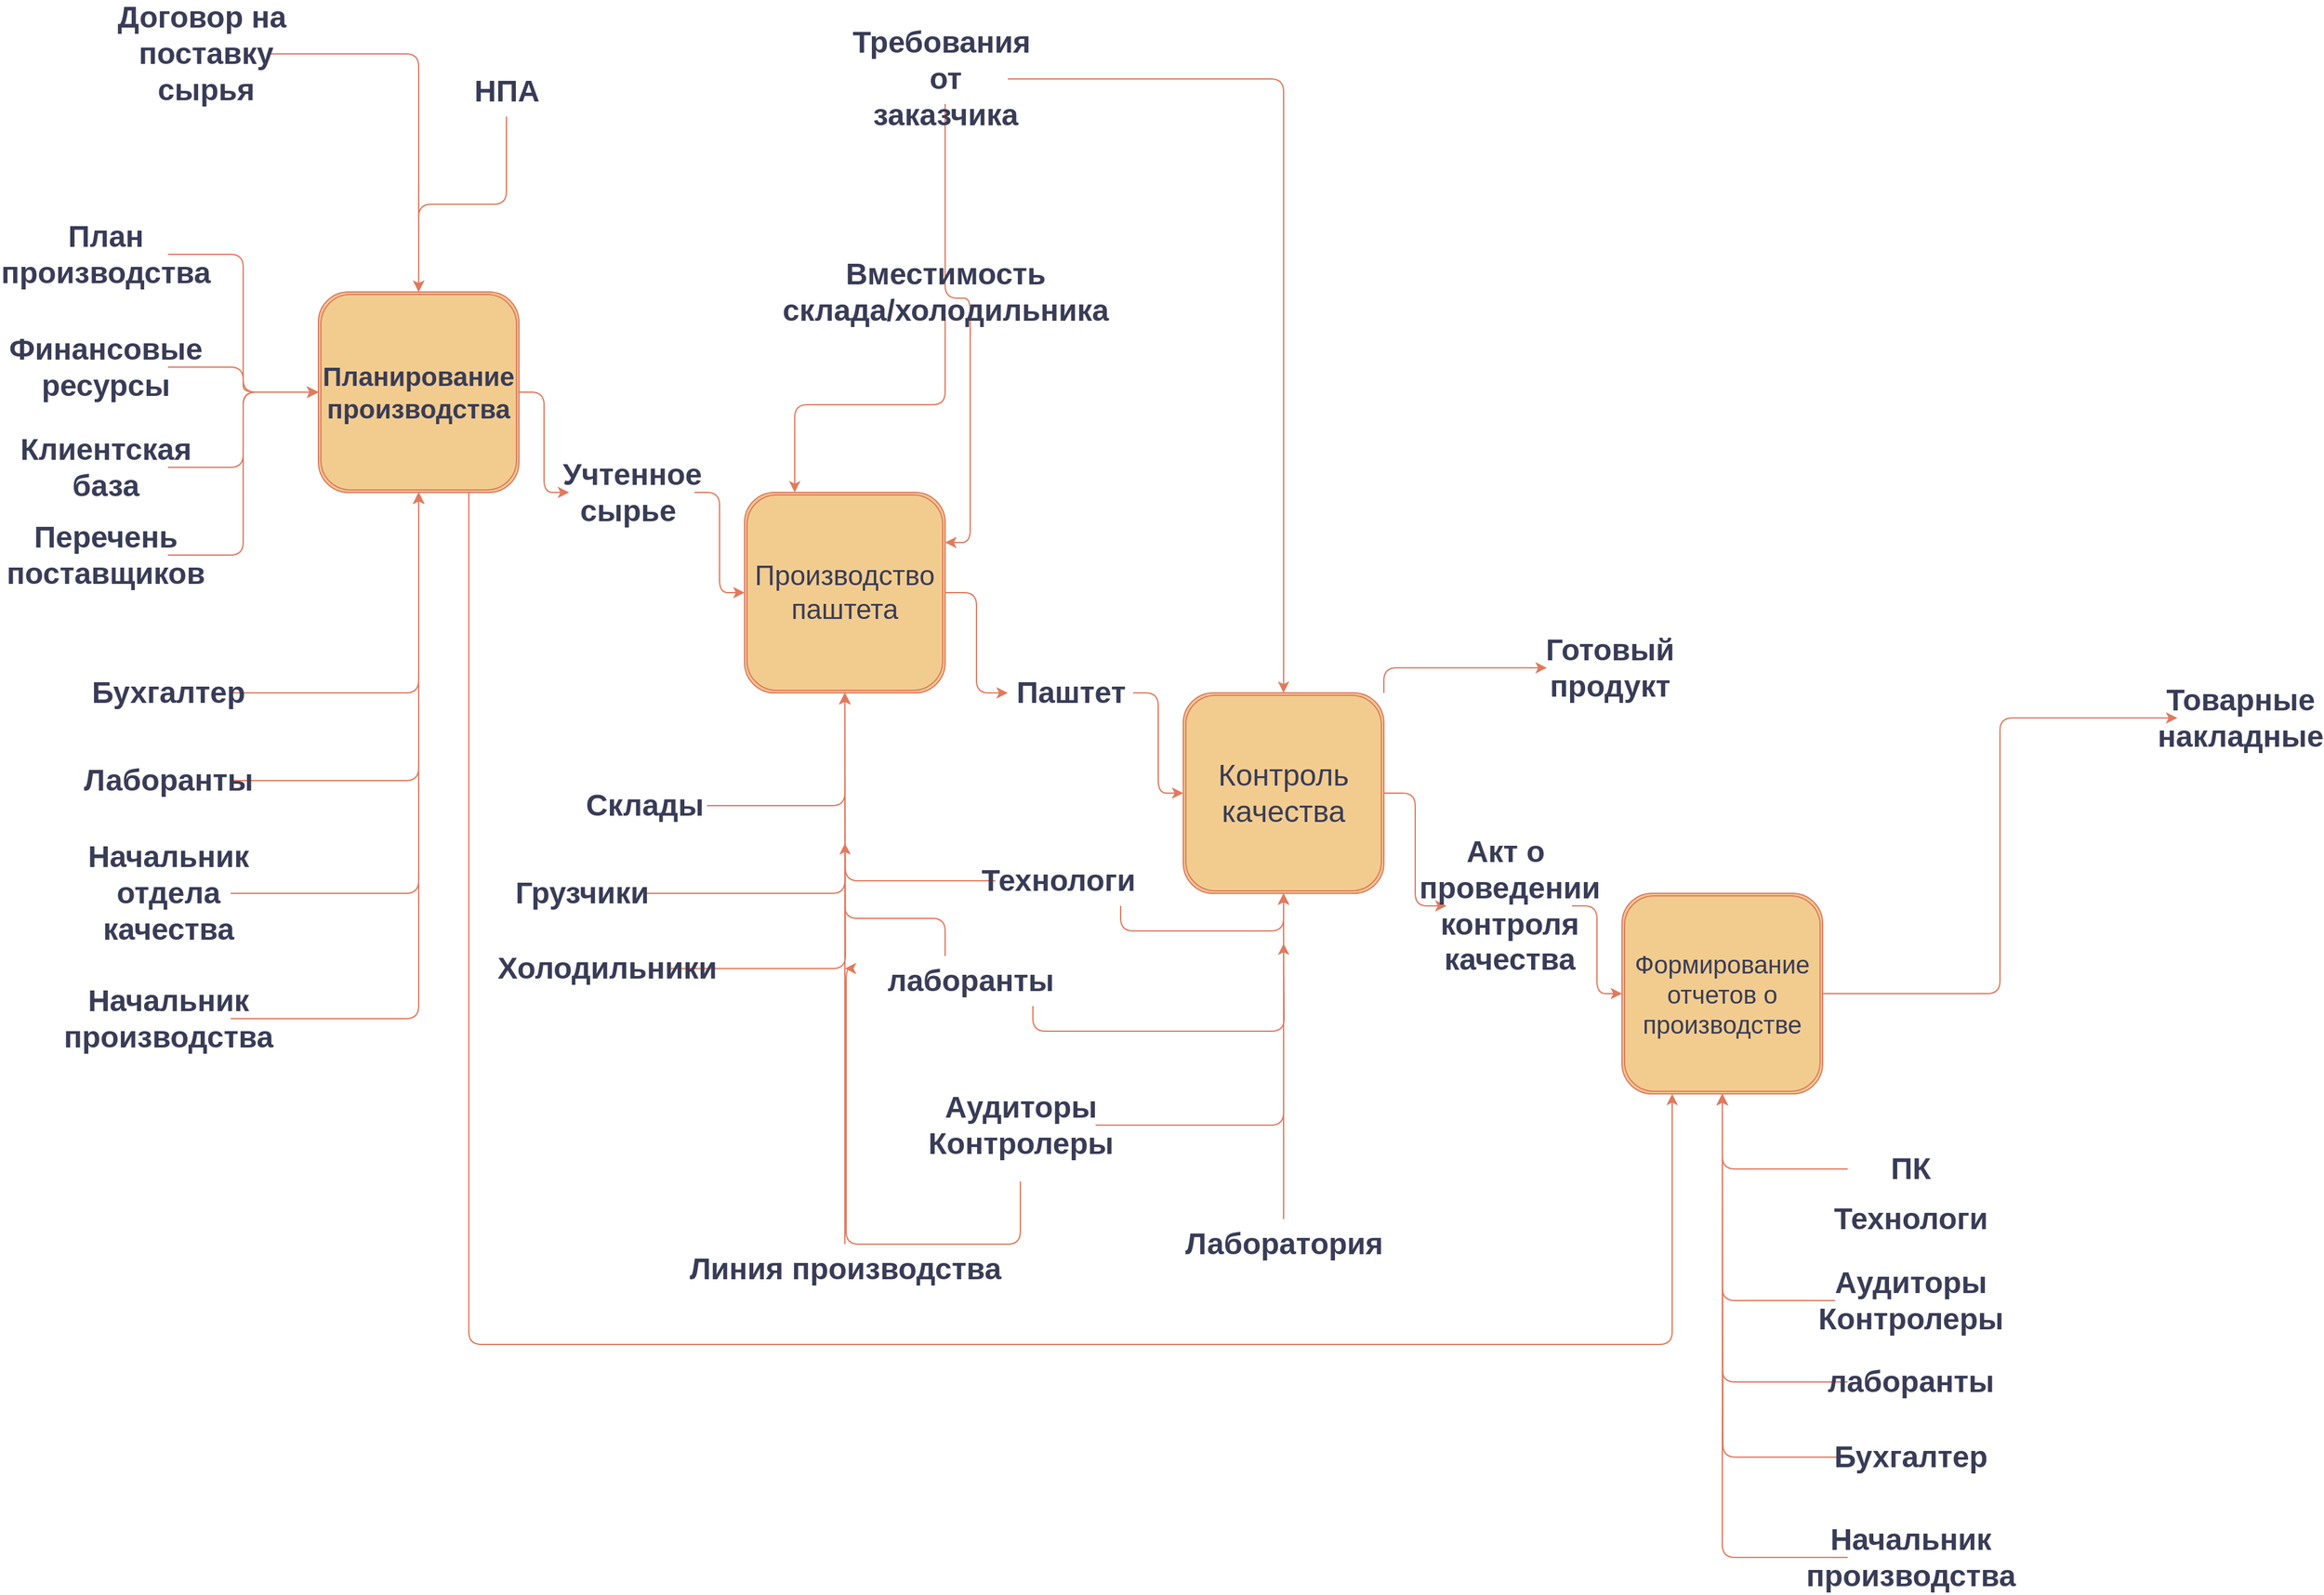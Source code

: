 <mxfile version="22.1.9" type="github" pages="2">
  <diagram name="Page-1" id="ff44883e-f642-bcb2-894b-16b3d25a3f0b">
    <mxGraphModel dx="1520" dy="854" grid="1" gridSize="10" guides="1" tooltips="1" connect="1" arrows="1" fold="1" page="1" pageScale="1.5" pageWidth="1169" pageHeight="826" background="none" math="0" shadow="0">
      <root>
        <mxCell id="0" style=";html=1;" />
        <mxCell id="1" style=";html=1;" parent="0" />
        <mxCell id="2MNdG8TWTTD4uLRWo31f-23" style="edgeStyle=orthogonalEdgeStyle;rounded=1;orthogonalLoop=1;jettySize=auto;html=1;entryX=0;entryY=0.5;entryDx=0;entryDy=0;labelBackgroundColor=none;strokeColor=#E07A5F;fontColor=default;" parent="1" source="2MNdG8TWTTD4uLRWo31f-26" target="2MNdG8TWTTD4uLRWo31f-2" edge="1">
          <mxGeometry relative="1" as="geometry" />
        </mxCell>
        <mxCell id="viDNINyU55MQzNqJjscu-8" style="edgeStyle=orthogonalEdgeStyle;rounded=1;orthogonalLoop=1;jettySize=auto;html=1;exitX=0.75;exitY=1;exitDx=0;exitDy=0;entryX=0.25;entryY=1;entryDx=0;entryDy=0;strokeColor=#E07A5F;fontColor=#393C56;fillColor=#F2CC8F;" edge="1" parent="1" source="2MNdG8TWTTD4uLRWo31f-1" target="2MNdG8TWTTD4uLRWo31f-4">
          <mxGeometry relative="1" as="geometry">
            <Array as="points">
              <mxPoint x="390" y="1110" />
              <mxPoint x="1350" y="1110" />
            </Array>
          </mxGeometry>
        </mxCell>
        <mxCell id="2MNdG8TWTTD4uLRWo31f-1" value="&lt;h3 style=&quot;font-size: 21px;&quot;&gt;Планирование производства&lt;/h3&gt;" style="shape=ext;double=1;whiteSpace=wrap;html=1;aspect=fixed;fontSize=21;labelBackgroundColor=none;fillColor=#F2CC8F;strokeColor=#E07A5F;fontColor=#393C56;rounded=1;" parent="1" vertex="1">
          <mxGeometry x="270" y="270" width="160" height="160" as="geometry" />
        </mxCell>
        <mxCell id="2MNdG8TWTTD4uLRWo31f-24" style="edgeStyle=orthogonalEdgeStyle;rounded=1;orthogonalLoop=1;jettySize=auto;html=1;entryX=0;entryY=0.5;entryDx=0;entryDy=0;labelBackgroundColor=none;strokeColor=#E07A5F;fontColor=default;" parent="1" source="viDNINyU55MQzNqJjscu-6" target="2MNdG8TWTTD4uLRWo31f-3" edge="1">
          <mxGeometry relative="1" as="geometry" />
        </mxCell>
        <mxCell id="2MNdG8TWTTD4uLRWo31f-2" value="Производство паштета" style="shape=ext;double=1;whiteSpace=wrap;html=1;aspect=fixed;fontSize=22;labelBackgroundColor=none;fillColor=#F2CC8F;strokeColor=#E07A5F;fontColor=#393C56;rounded=1;" parent="1" vertex="1">
          <mxGeometry x="610" y="430" width="160" height="160" as="geometry" />
        </mxCell>
        <mxCell id="2MNdG8TWTTD4uLRWo31f-25" style="edgeStyle=orthogonalEdgeStyle;rounded=1;orthogonalLoop=1;jettySize=auto;html=1;entryX=0;entryY=0.5;entryDx=0;entryDy=0;labelBackgroundColor=none;strokeColor=#E07A5F;fontColor=default;" parent="1" source="2MNdG8TWTTD4uLRWo31f-57" target="2MNdG8TWTTD4uLRWo31f-4" edge="1">
          <mxGeometry relative="1" as="geometry" />
        </mxCell>
        <mxCell id="2MNdG8TWTTD4uLRWo31f-61" style="edgeStyle=orthogonalEdgeStyle;rounded=1;orthogonalLoop=1;jettySize=auto;html=1;exitX=1;exitY=0;exitDx=0;exitDy=0;entryX=0;entryY=0.5;entryDx=0;entryDy=0;labelBackgroundColor=none;strokeColor=#E07A5F;fontColor=default;" parent="1" source="2MNdG8TWTTD4uLRWo31f-3" target="2MNdG8TWTTD4uLRWo31f-56" edge="1">
          <mxGeometry relative="1" as="geometry" />
        </mxCell>
        <mxCell id="2MNdG8TWTTD4uLRWo31f-3" value="Контроль качества" style="shape=ext;double=1;whiteSpace=wrap;html=1;aspect=fixed;fontSize=24;labelBackgroundColor=none;fillColor=#F2CC8F;strokeColor=#E07A5F;fontColor=#393C56;rounded=1;" parent="1" vertex="1">
          <mxGeometry x="960" y="590" width="160" height="160" as="geometry" />
        </mxCell>
        <mxCell id="2MNdG8TWTTD4uLRWo31f-79" style="edgeStyle=orthogonalEdgeStyle;rounded=1;orthogonalLoop=1;jettySize=auto;html=1;exitX=1;exitY=0.5;exitDx=0;exitDy=0;entryX=0;entryY=0.5;entryDx=0;entryDy=0;labelBackgroundColor=none;strokeColor=#E07A5F;fontColor=default;" parent="1" source="2MNdG8TWTTD4uLRWo31f-4" target="2MNdG8TWTTD4uLRWo31f-77" edge="1">
          <mxGeometry relative="1" as="geometry" />
        </mxCell>
        <mxCell id="2MNdG8TWTTD4uLRWo31f-4" value="Формирование отчетов о производстве" style="shape=ext;double=1;whiteSpace=wrap;html=1;aspect=fixed;fontSize=20;labelBackgroundColor=none;fillColor=#F2CC8F;strokeColor=#E07A5F;fontColor=#393C56;rounded=1;" parent="1" vertex="1">
          <mxGeometry x="1310" y="750" width="160" height="160" as="geometry" />
        </mxCell>
        <mxCell id="2MNdG8TWTTD4uLRWo31f-20" style="edgeStyle=orthogonalEdgeStyle;rounded=1;orthogonalLoop=1;jettySize=auto;html=1;entryX=0.5;entryY=0;entryDx=0;entryDy=0;labelBackgroundColor=none;strokeColor=#E07A5F;fontColor=default;" parent="1" source="2MNdG8TWTTD4uLRWo31f-5" target="2MNdG8TWTTD4uLRWo31f-1" edge="1">
          <mxGeometry relative="1" as="geometry" />
        </mxCell>
        <mxCell id="2MNdG8TWTTD4uLRWo31f-5" value="Договор на&amp;nbsp;&lt;br&gt;поставку&lt;br&gt;сырья" style="text;strokeColor=none;fillColor=none;html=1;fontSize=24;fontStyle=1;verticalAlign=middle;align=center;labelBackgroundColor=none;fontColor=#393C56;rounded=1;" parent="1" vertex="1">
          <mxGeometry x="130" y="60" width="100" height="40" as="geometry" />
        </mxCell>
        <mxCell id="2MNdG8TWTTD4uLRWo31f-14" style="edgeStyle=orthogonalEdgeStyle;rounded=1;orthogonalLoop=1;jettySize=auto;html=1;entryX=0.5;entryY=0;entryDx=0;entryDy=0;labelBackgroundColor=none;strokeColor=#E07A5F;fontColor=default;" parent="1" source="2MNdG8TWTTD4uLRWo31f-6" target="2MNdG8TWTTD4uLRWo31f-1" edge="1">
          <mxGeometry relative="1" as="geometry" />
        </mxCell>
        <mxCell id="2MNdG8TWTTD4uLRWo31f-6" value="НПА" style="text;strokeColor=none;fillColor=none;html=1;fontSize=24;fontStyle=1;verticalAlign=middle;align=center;labelBackgroundColor=none;fontColor=#393C56;rounded=1;" parent="1" vertex="1">
          <mxGeometry x="370" y="90" width="100" height="40" as="geometry" />
        </mxCell>
        <mxCell id="2MNdG8TWTTD4uLRWo31f-16" style="edgeStyle=orthogonalEdgeStyle;rounded=1;orthogonalLoop=1;jettySize=auto;html=1;entryX=0;entryY=0.5;entryDx=0;entryDy=0;labelBackgroundColor=none;strokeColor=#E07A5F;fontColor=default;" parent="1" source="2MNdG8TWTTD4uLRWo31f-7" target="2MNdG8TWTTD4uLRWo31f-1" edge="1">
          <mxGeometry relative="1" as="geometry" />
        </mxCell>
        <mxCell id="2MNdG8TWTTD4uLRWo31f-7" value="План&lt;br&gt;производства" style="text;strokeColor=none;fillColor=none;html=1;fontSize=24;fontStyle=1;verticalAlign=middle;align=center;labelBackgroundColor=none;fontColor=#393C56;rounded=1;" parent="1" vertex="1">
          <mxGeometry x="50" y="220" width="100" height="40" as="geometry" />
        </mxCell>
        <mxCell id="viDNINyU55MQzNqJjscu-15" style="edgeStyle=orthogonalEdgeStyle;rounded=1;orthogonalLoop=1;jettySize=auto;html=1;entryX=0.5;entryY=1;entryDx=0;entryDy=0;strokeColor=#E07A5F;fontColor=#393C56;fillColor=#F2CC8F;" edge="1" parent="1" source="2MNdG8TWTTD4uLRWo31f-9" target="2MNdG8TWTTD4uLRWo31f-1">
          <mxGeometry relative="1" as="geometry" />
        </mxCell>
        <mxCell id="2MNdG8TWTTD4uLRWo31f-9" value="Начальник &lt;br&gt;производства" style="text;strokeColor=none;fillColor=none;html=1;fontSize=24;fontStyle=1;verticalAlign=middle;align=center;labelBackgroundColor=none;fontColor=#393C56;rounded=1;" parent="1" vertex="1">
          <mxGeometry x="100" y="830" width="100" height="40" as="geometry" />
        </mxCell>
        <mxCell id="2MNdG8TWTTD4uLRWo31f-18" style="edgeStyle=orthogonalEdgeStyle;rounded=1;orthogonalLoop=1;jettySize=auto;html=1;entryX=0.5;entryY=1;entryDx=0;entryDy=0;labelBackgroundColor=none;strokeColor=#E07A5F;fontColor=default;" parent="1" source="2MNdG8TWTTD4uLRWo31f-10" target="2MNdG8TWTTD4uLRWo31f-1" edge="1">
          <mxGeometry relative="1" as="geometry" />
        </mxCell>
        <mxCell id="2MNdG8TWTTD4uLRWo31f-10" value="Бухгалтер" style="text;strokeColor=none;fillColor=none;html=1;fontSize=24;fontStyle=1;verticalAlign=middle;align=center;labelBackgroundColor=none;fontColor=#393C56;rounded=1;" parent="1" vertex="1">
          <mxGeometry x="100" y="570" width="100" height="40" as="geometry" />
        </mxCell>
        <mxCell id="2MNdG8TWTTD4uLRWo31f-13" style="edgeStyle=orthogonalEdgeStyle;rounded=1;orthogonalLoop=1;jettySize=auto;html=1;entryX=0.5;entryY=1;entryDx=0;entryDy=0;labelBackgroundColor=none;strokeColor=#E07A5F;fontColor=default;" parent="1" target="2MNdG8TWTTD4uLRWo31f-1" edge="1" source="2MNdG8TWTTD4uLRWo31f-76">
          <mxGeometry relative="1" as="geometry">
            <mxPoint x="140.0" y="670.059" as="sourcePoint" />
          </mxGeometry>
        </mxCell>
        <mxCell id="2MNdG8TWTTD4uLRWo31f-19" style="edgeStyle=orthogonalEdgeStyle;rounded=1;orthogonalLoop=1;jettySize=auto;html=1;entryX=0.5;entryY=1;entryDx=0;entryDy=0;labelBackgroundColor=none;strokeColor=#E07A5F;fontColor=default;" parent="1" source="2MNdG8TWTTD4uLRWo31f-12" target="2MNdG8TWTTD4uLRWo31f-1" edge="1">
          <mxGeometry relative="1" as="geometry" />
        </mxCell>
        <mxCell id="2MNdG8TWTTD4uLRWo31f-12" value="Начальник&lt;br&gt;отдела&lt;br&gt;качества" style="text;strokeColor=none;fillColor=none;html=1;fontSize=24;fontStyle=1;verticalAlign=middle;align=center;labelBackgroundColor=none;fontColor=#393C56;rounded=1;" parent="1" vertex="1">
          <mxGeometry x="100" y="730" width="100" height="40" as="geometry" />
        </mxCell>
        <mxCell id="2MNdG8TWTTD4uLRWo31f-45" style="edgeStyle=orthogonalEdgeStyle;rounded=1;orthogonalLoop=1;jettySize=auto;html=1;entryX=1;entryY=0.25;entryDx=0;entryDy=0;labelBackgroundColor=none;strokeColor=#E07A5F;fontColor=default;" parent="1" source="2MNdG8TWTTD4uLRWo31f-27" target="2MNdG8TWTTD4uLRWo31f-2" edge="1">
          <mxGeometry relative="1" as="geometry" />
        </mxCell>
        <mxCell id="2MNdG8TWTTD4uLRWo31f-55" style="edgeStyle=orthogonalEdgeStyle;rounded=1;orthogonalLoop=1;jettySize=auto;html=1;exitX=1;exitY=0.5;exitDx=0;exitDy=0;entryX=0.5;entryY=0;entryDx=0;entryDy=0;labelBackgroundColor=none;strokeColor=#E07A5F;fontColor=default;" parent="1" source="2MNdG8TWTTD4uLRWo31f-27" target="2MNdG8TWTTD4uLRWo31f-3" edge="1">
          <mxGeometry relative="1" as="geometry" />
        </mxCell>
        <mxCell id="2MNdG8TWTTD4uLRWo31f-27" value="Требования&amp;nbsp;&lt;br&gt;от&lt;br&gt;заказчика" style="text;strokeColor=none;fillColor=none;html=1;fontSize=24;fontStyle=1;verticalAlign=middle;align=center;labelBackgroundColor=none;fontColor=#393C56;rounded=1;" parent="1" vertex="1">
          <mxGeometry x="720" y="80" width="100" height="40" as="geometry" />
        </mxCell>
        <mxCell id="2MNdG8TWTTD4uLRWo31f-44" style="edgeStyle=orthogonalEdgeStyle;rounded=1;orthogonalLoop=1;jettySize=auto;html=1;entryX=0.25;entryY=0;entryDx=0;entryDy=0;labelBackgroundColor=none;strokeColor=#E07A5F;fontColor=default;" parent="1" source="2MNdG8TWTTD4uLRWo31f-28" target="2MNdG8TWTTD4uLRWo31f-2" edge="1">
          <mxGeometry relative="1" as="geometry" />
        </mxCell>
        <mxCell id="2MNdG8TWTTD4uLRWo31f-28" value="Вместимость&lt;br&gt;склада/холодильника" style="text;strokeColor=none;fillColor=none;html=1;fontSize=24;fontStyle=1;verticalAlign=middle;align=center;labelBackgroundColor=none;fontColor=#393C56;rounded=1;" parent="1" vertex="1">
          <mxGeometry x="720" y="250" width="100" height="40" as="geometry" />
        </mxCell>
        <mxCell id="2MNdG8TWTTD4uLRWo31f-38" style="edgeStyle=orthogonalEdgeStyle;rounded=1;orthogonalLoop=1;jettySize=auto;html=1;entryX=0.5;entryY=1;entryDx=0;entryDy=0;labelBackgroundColor=none;strokeColor=#E07A5F;fontColor=default;" parent="1" source="2MNdG8TWTTD4uLRWo31f-29" target="2MNdG8TWTTD4uLRWo31f-2" edge="1">
          <mxGeometry relative="1" as="geometry" />
        </mxCell>
        <mxCell id="2MNdG8TWTTD4uLRWo31f-29" value="Грузчики" style="text;strokeColor=none;fillColor=none;html=1;fontSize=24;fontStyle=1;verticalAlign=middle;align=center;labelBackgroundColor=none;fontColor=#393C56;rounded=1;" parent="1" vertex="1">
          <mxGeometry x="430" y="730" width="100" height="40" as="geometry" />
        </mxCell>
        <mxCell id="2MNdG8TWTTD4uLRWo31f-39" style="edgeStyle=orthogonalEdgeStyle;rounded=1;orthogonalLoop=1;jettySize=auto;html=1;entryX=0.5;entryY=1;entryDx=0;entryDy=0;labelBackgroundColor=none;strokeColor=#E07A5F;fontColor=default;" parent="1" source="2MNdG8TWTTD4uLRWo31f-30" target="2MNdG8TWTTD4uLRWo31f-2" edge="1">
          <mxGeometry relative="1" as="geometry">
            <Array as="points">
              <mxPoint x="770" y="770" />
              <mxPoint x="690" y="770" />
            </Array>
          </mxGeometry>
        </mxCell>
        <mxCell id="2MNdG8TWTTD4uLRWo31f-52" style="edgeStyle=orthogonalEdgeStyle;rounded=1;orthogonalLoop=1;jettySize=auto;html=1;exitX=1;exitY=1;exitDx=0;exitDy=0;labelBackgroundColor=none;strokeColor=#E07A5F;fontColor=default;" parent="1" source="2MNdG8TWTTD4uLRWo31f-30" edge="1">
          <mxGeometry relative="1" as="geometry">
            <mxPoint x="1040" y="790" as="targetPoint" />
          </mxGeometry>
        </mxCell>
        <mxCell id="2MNdG8TWTTD4uLRWo31f-30" value="лаборанты" style="text;strokeColor=none;fillColor=none;html=1;fontSize=24;fontStyle=1;verticalAlign=middle;align=center;labelBackgroundColor=none;fontColor=#393C56;rounded=1;" parent="1" vertex="1">
          <mxGeometry x="740" y="800" width="100" height="40" as="geometry" />
        </mxCell>
        <mxCell id="2MNdG8TWTTD4uLRWo31f-36" style="edgeStyle=orthogonalEdgeStyle;rounded=1;orthogonalLoop=1;jettySize=auto;html=1;entryX=0.5;entryY=1;entryDx=0;entryDy=0;labelBackgroundColor=none;strokeColor=#E07A5F;fontColor=default;" parent="1" source="2MNdG8TWTTD4uLRWo31f-31" target="2MNdG8TWTTD4uLRWo31f-2" edge="1">
          <mxGeometry relative="1" as="geometry" />
        </mxCell>
        <mxCell id="2MNdG8TWTTD4uLRWo31f-31" value="Склады" style="text;strokeColor=none;fillColor=none;html=1;fontSize=24;fontStyle=1;verticalAlign=middle;align=center;labelBackgroundColor=none;fontColor=#393C56;rounded=1;" parent="1" vertex="1">
          <mxGeometry x="480" y="660" width="100" height="40" as="geometry" />
        </mxCell>
        <mxCell id="2MNdG8TWTTD4uLRWo31f-37" style="edgeStyle=orthogonalEdgeStyle;rounded=1;orthogonalLoop=1;jettySize=auto;html=1;labelBackgroundColor=none;strokeColor=#E07A5F;fontColor=default;" parent="1" source="2MNdG8TWTTD4uLRWo31f-32" edge="1">
          <mxGeometry relative="1" as="geometry">
            <mxPoint x="690" y="590" as="targetPoint" />
          </mxGeometry>
        </mxCell>
        <mxCell id="2MNdG8TWTTD4uLRWo31f-32" value="Холодильники" style="text;strokeColor=none;fillColor=none;html=1;fontSize=24;fontStyle=1;verticalAlign=middle;align=center;labelBackgroundColor=none;fontColor=#393C56;rounded=1;" parent="1" vertex="1">
          <mxGeometry x="450" y="790" width="100" height="40" as="geometry" />
        </mxCell>
        <mxCell id="2MNdG8TWTTD4uLRWo31f-40" style="edgeStyle=orthogonalEdgeStyle;rounded=1;orthogonalLoop=1;jettySize=auto;html=1;labelBackgroundColor=none;strokeColor=#E07A5F;fontColor=default;" parent="1" source="2MNdG8TWTTD4uLRWo31f-33" edge="1">
          <mxGeometry relative="1" as="geometry">
            <mxPoint x="690" y="810" as="targetPoint" />
            <Array as="points">
              <mxPoint x="830" y="1030" />
              <mxPoint x="691" y="1030" />
              <mxPoint x="691" y="810" />
            </Array>
          </mxGeometry>
        </mxCell>
        <mxCell id="2MNdG8TWTTD4uLRWo31f-47" style="edgeStyle=orthogonalEdgeStyle;rounded=1;orthogonalLoop=1;jettySize=auto;html=1;entryX=0.5;entryY=1;entryDx=0;entryDy=0;labelBackgroundColor=none;strokeColor=#E07A5F;fontColor=default;" parent="1" source="2MNdG8TWTTD4uLRWo31f-33" target="2MNdG8TWTTD4uLRWo31f-3" edge="1">
          <mxGeometry relative="1" as="geometry" />
        </mxCell>
        <mxCell id="2MNdG8TWTTD4uLRWo31f-33" value="Аудиторы&lt;br&gt;Контролеры" style="text;strokeColor=none;fillColor=none;html=1;fontSize=24;fontStyle=1;verticalAlign=middle;align=center;labelBackgroundColor=none;fontColor=#393C56;rounded=1;" parent="1" vertex="1">
          <mxGeometry x="770" y="890" width="120" height="90" as="geometry" />
        </mxCell>
        <mxCell id="2MNdG8TWTTD4uLRWo31f-41" style="edgeStyle=orthogonalEdgeStyle;rounded=1;orthogonalLoop=1;jettySize=auto;html=1;labelBackgroundColor=none;strokeColor=#E07A5F;fontColor=default;" parent="1" source="2MNdG8TWTTD4uLRWo31f-34" edge="1">
          <mxGeometry relative="1" as="geometry">
            <mxPoint x="690" y="710" as="targetPoint" />
          </mxGeometry>
        </mxCell>
        <mxCell id="2MNdG8TWTTD4uLRWo31f-51" style="edgeStyle=orthogonalEdgeStyle;rounded=1;orthogonalLoop=1;jettySize=auto;html=1;exitX=1;exitY=1;exitDx=0;exitDy=0;entryX=0.5;entryY=1;entryDx=0;entryDy=0;labelBackgroundColor=none;strokeColor=#E07A5F;fontColor=default;" parent="1" source="2MNdG8TWTTD4uLRWo31f-34" target="2MNdG8TWTTD4uLRWo31f-3" edge="1">
          <mxGeometry relative="1" as="geometry" />
        </mxCell>
        <mxCell id="2MNdG8TWTTD4uLRWo31f-34" value="Технологи" style="text;strokeColor=none;fillColor=none;html=1;fontSize=24;fontStyle=1;verticalAlign=middle;align=center;labelBackgroundColor=none;fontColor=#393C56;rounded=1;" parent="1" vertex="1">
          <mxGeometry x="810" y="720" width="100" height="40" as="geometry" />
        </mxCell>
        <mxCell id="2MNdG8TWTTD4uLRWo31f-43" style="edgeStyle=orthogonalEdgeStyle;rounded=1;orthogonalLoop=1;jettySize=auto;html=1;labelBackgroundColor=none;strokeColor=#E07A5F;fontColor=default;" parent="1" source="2MNdG8TWTTD4uLRWo31f-35" edge="1">
          <mxGeometry relative="1" as="geometry">
            <mxPoint x="690" y="590" as="targetPoint" />
          </mxGeometry>
        </mxCell>
        <mxCell id="2MNdG8TWTTD4uLRWo31f-35" value="Линия производства" style="text;strokeColor=none;fillColor=none;html=1;fontSize=24;fontStyle=1;verticalAlign=middle;align=center;labelBackgroundColor=none;fontColor=#393C56;rounded=1;" parent="1" vertex="1">
          <mxGeometry x="640" y="1030" width="100" height="40" as="geometry" />
        </mxCell>
        <mxCell id="2MNdG8TWTTD4uLRWo31f-54" style="edgeStyle=orthogonalEdgeStyle;rounded=1;orthogonalLoop=1;jettySize=auto;html=1;entryX=0.5;entryY=1;entryDx=0;entryDy=0;labelBackgroundColor=none;strokeColor=#E07A5F;fontColor=default;" parent="1" source="2MNdG8TWTTD4uLRWo31f-53" target="2MNdG8TWTTD4uLRWo31f-3" edge="1">
          <mxGeometry relative="1" as="geometry" />
        </mxCell>
        <mxCell id="2MNdG8TWTTD4uLRWo31f-53" value="Лаборатория" style="text;strokeColor=none;fillColor=none;html=1;fontSize=24;fontStyle=1;verticalAlign=middle;align=center;labelBackgroundColor=none;fontColor=#393C56;rounded=1;" parent="1" vertex="1">
          <mxGeometry x="990" y="1010" width="100" height="40" as="geometry" />
        </mxCell>
        <mxCell id="2MNdG8TWTTD4uLRWo31f-56" value="Готовый &lt;br&gt;продукт" style="text;strokeColor=none;fillColor=none;html=1;fontSize=24;fontStyle=1;verticalAlign=middle;align=center;labelBackgroundColor=none;fontColor=#393C56;rounded=1;" parent="1" vertex="1">
          <mxGeometry x="1250" y="550" width="100" height="40" as="geometry" />
        </mxCell>
        <mxCell id="2MNdG8TWTTD4uLRWo31f-58" value="" style="edgeStyle=orthogonalEdgeStyle;rounded=1;orthogonalLoop=1;jettySize=auto;html=1;entryX=0;entryY=0.5;entryDx=0;entryDy=0;labelBackgroundColor=none;strokeColor=#E07A5F;fontColor=default;" parent="1" source="2MNdG8TWTTD4uLRWo31f-3" target="2MNdG8TWTTD4uLRWo31f-57" edge="1">
          <mxGeometry relative="1" as="geometry">
            <mxPoint x="1120" y="670" as="sourcePoint" />
            <mxPoint x="1310" y="830" as="targetPoint" />
          </mxGeometry>
        </mxCell>
        <mxCell id="2MNdG8TWTTD4uLRWo31f-57" value="Акт о&amp;nbsp;&lt;br&gt;проведении&lt;br&gt;контроля&lt;br&gt;качества" style="text;strokeColor=none;fillColor=none;html=1;fontSize=24;fontStyle=1;verticalAlign=middle;align=center;labelBackgroundColor=none;fontColor=#393C56;rounded=1;" parent="1" vertex="1">
          <mxGeometry x="1170" y="740" width="100" height="40" as="geometry" />
        </mxCell>
        <mxCell id="2MNdG8TWTTD4uLRWo31f-59" value="" style="edgeStyle=orthogonalEdgeStyle;rounded=1;orthogonalLoop=1;jettySize=auto;html=1;entryX=0;entryY=0.5;entryDx=0;entryDy=0;labelBackgroundColor=none;strokeColor=#E07A5F;fontColor=default;" parent="1" source="2MNdG8TWTTD4uLRWo31f-1" target="2MNdG8TWTTD4uLRWo31f-26" edge="1">
          <mxGeometry relative="1" as="geometry">
            <mxPoint x="430" y="350" as="sourcePoint" />
            <mxPoint x="610" y="510" as="targetPoint" />
          </mxGeometry>
        </mxCell>
        <mxCell id="2MNdG8TWTTD4uLRWo31f-26" value="Учтенное&lt;br&gt;сырье&amp;nbsp;" style="text;strokeColor=none;fillColor=none;html=1;fontSize=24;fontStyle=1;verticalAlign=middle;align=center;labelBackgroundColor=none;fontColor=#393C56;rounded=1;" parent="1" vertex="1">
          <mxGeometry x="470" y="410" width="100" height="40" as="geometry" />
        </mxCell>
        <mxCell id="viDNINyU55MQzNqJjscu-5" style="edgeStyle=orthogonalEdgeStyle;rounded=1;orthogonalLoop=1;jettySize=auto;html=1;strokeColor=#E07A5F;fontColor=#393C56;fillColor=#F2CC8F;" edge="1" parent="1" source="2MNdG8TWTTD4uLRWo31f-63">
          <mxGeometry relative="1" as="geometry">
            <mxPoint x="1390" y="910" as="targetPoint" />
          </mxGeometry>
        </mxCell>
        <mxCell id="2MNdG8TWTTD4uLRWo31f-63" value="Бухгалтер" style="text;strokeColor=none;fillColor=none;html=1;fontSize=24;fontStyle=1;verticalAlign=middle;align=center;labelBackgroundColor=none;fontColor=#393C56;rounded=1;" parent="1" vertex="1">
          <mxGeometry x="1490" y="1180" width="100" height="40" as="geometry" />
        </mxCell>
        <mxCell id="2MNdG8TWTTD4uLRWo31f-69" style="edgeStyle=orthogonalEdgeStyle;rounded=1;orthogonalLoop=1;jettySize=auto;html=1;labelBackgroundColor=none;strokeColor=#E07A5F;fontColor=default;" parent="1" source="2MNdG8TWTTD4uLRWo31f-64" target="2MNdG8TWTTD4uLRWo31f-4" edge="1">
          <mxGeometry relative="1" as="geometry" />
        </mxCell>
        <mxCell id="2MNdG8TWTTD4uLRWo31f-64" value="Начальник &lt;br&gt;производства" style="text;strokeColor=none;fillColor=none;html=1;fontSize=24;fontStyle=1;verticalAlign=middle;align=center;labelBackgroundColor=none;fontColor=#393C56;rounded=1;" parent="1" vertex="1">
          <mxGeometry x="1490" y="1260" width="100" height="40" as="geometry" />
        </mxCell>
        <mxCell id="viDNINyU55MQzNqJjscu-3" style="edgeStyle=orthogonalEdgeStyle;rounded=1;orthogonalLoop=1;jettySize=auto;html=1;entryX=0.5;entryY=1;entryDx=0;entryDy=0;strokeColor=#E07A5F;fontColor=#393C56;fillColor=#F2CC8F;" edge="1" parent="1" source="2MNdG8TWTTD4uLRWo31f-65" target="2MNdG8TWTTD4uLRWo31f-4">
          <mxGeometry relative="1" as="geometry" />
        </mxCell>
        <mxCell id="2MNdG8TWTTD4uLRWo31f-65" value="Аудиторы&lt;br&gt;Контролеры" style="text;strokeColor=none;fillColor=none;html=1;fontSize=24;fontStyle=1;verticalAlign=middle;align=center;labelBackgroundColor=none;fontColor=#393C56;rounded=1;" parent="1" vertex="1">
          <mxGeometry x="1480" y="1030" width="120" height="90" as="geometry" />
        </mxCell>
        <mxCell id="2MNdG8TWTTD4uLRWo31f-66" value="Технологи" style="text;strokeColor=none;fillColor=none;html=1;fontSize=24;fontStyle=1;verticalAlign=middle;align=center;labelBackgroundColor=none;fontColor=#393C56;rounded=1;" parent="1" vertex="1">
          <mxGeometry x="1490" y="990" width="100" height="40" as="geometry" />
        </mxCell>
        <mxCell id="viDNINyU55MQzNqJjscu-2" style="edgeStyle=orthogonalEdgeStyle;rounded=1;orthogonalLoop=1;jettySize=auto;html=1;entryX=0.5;entryY=1;entryDx=0;entryDy=0;strokeColor=#E07A5F;fontColor=#393C56;fillColor=#F2CC8F;" edge="1" parent="1" source="2MNdG8TWTTD4uLRWo31f-67" target="2MNdG8TWTTD4uLRWo31f-4">
          <mxGeometry relative="1" as="geometry" />
        </mxCell>
        <mxCell id="2MNdG8TWTTD4uLRWo31f-67" value="ПК" style="text;strokeColor=none;fillColor=none;html=1;fontSize=24;fontStyle=1;verticalAlign=middle;align=center;labelBackgroundColor=none;fontColor=#393C56;rounded=1;" parent="1" vertex="1">
          <mxGeometry x="1490" y="950" width="100" height="40" as="geometry" />
        </mxCell>
        <mxCell id="viDNINyU55MQzNqJjscu-4" style="edgeStyle=orthogonalEdgeStyle;rounded=1;orthogonalLoop=1;jettySize=auto;html=1;strokeColor=#E07A5F;fontColor=#393C56;fillColor=#F2CC8F;entryX=0.5;entryY=1;entryDx=0;entryDy=0;" edge="1" parent="1" source="2MNdG8TWTTD4uLRWo31f-75" target="2MNdG8TWTTD4uLRWo31f-4">
          <mxGeometry relative="1" as="geometry">
            <mxPoint x="1390" y="920" as="targetPoint" />
          </mxGeometry>
        </mxCell>
        <mxCell id="2MNdG8TWTTD4uLRWo31f-75" value="лаборанты" style="text;strokeColor=none;fillColor=none;html=1;fontSize=24;fontStyle=1;verticalAlign=middle;align=center;labelBackgroundColor=none;fontColor=#393C56;rounded=1;" parent="1" vertex="1">
          <mxGeometry x="1490" y="1120" width="100" height="40" as="geometry" />
        </mxCell>
        <mxCell id="2MNdG8TWTTD4uLRWo31f-77" value="Товарные&lt;br&gt;накладные" style="text;strokeColor=none;fillColor=none;html=1;fontSize=24;fontStyle=1;verticalAlign=middle;align=center;labelBackgroundColor=none;fontColor=#393C56;rounded=1;" parent="1" vertex="1">
          <mxGeometry x="1753" y="590" width="100" height="40" as="geometry" />
        </mxCell>
        <mxCell id="viDNINyU55MQzNqJjscu-7" value="" style="edgeStyle=orthogonalEdgeStyle;rounded=1;orthogonalLoop=1;jettySize=auto;html=1;entryX=0;entryY=0.5;entryDx=0;entryDy=0;labelBackgroundColor=none;strokeColor=#E07A5F;fontColor=default;" edge="1" parent="1" source="2MNdG8TWTTD4uLRWo31f-2" target="viDNINyU55MQzNqJjscu-6">
          <mxGeometry relative="1" as="geometry">
            <mxPoint x="770" y="510" as="sourcePoint" />
            <mxPoint x="960" y="670" as="targetPoint" />
          </mxGeometry>
        </mxCell>
        <mxCell id="viDNINyU55MQzNqJjscu-6" value="Паштет" style="text;strokeColor=none;fillColor=none;html=1;fontSize=24;fontStyle=1;verticalAlign=middle;align=center;labelBackgroundColor=none;fontColor=#393C56;rounded=1;" vertex="1" parent="1">
          <mxGeometry x="820" y="570" width="100" height="40" as="geometry" />
        </mxCell>
        <mxCell id="viDNINyU55MQzNqJjscu-14" style="edgeStyle=orthogonalEdgeStyle;rounded=1;orthogonalLoop=1;jettySize=auto;html=1;entryX=0;entryY=0.5;entryDx=0;entryDy=0;strokeColor=#E07A5F;fontColor=#393C56;fillColor=#F2CC8F;" edge="1" parent="1" source="viDNINyU55MQzNqJjscu-9" target="2MNdG8TWTTD4uLRWo31f-1">
          <mxGeometry relative="1" as="geometry" />
        </mxCell>
        <mxCell id="viDNINyU55MQzNqJjscu-9" value="Финансовые&lt;br&gt;ресурсы&lt;br&gt;" style="text;strokeColor=none;fillColor=none;html=1;fontSize=24;fontStyle=1;verticalAlign=middle;align=center;labelBackgroundColor=none;fontColor=#393C56;rounded=1;" vertex="1" parent="1">
          <mxGeometry x="50" y="310" width="100" height="40" as="geometry" />
        </mxCell>
        <mxCell id="viDNINyU55MQzNqJjscu-16" style="edgeStyle=orthogonalEdgeStyle;rounded=1;orthogonalLoop=1;jettySize=auto;html=1;entryX=0;entryY=0.5;entryDx=0;entryDy=0;strokeColor=#E07A5F;fontColor=#393C56;fillColor=#F2CC8F;" edge="1" parent="1" source="viDNINyU55MQzNqJjscu-10" target="2MNdG8TWTTD4uLRWo31f-1">
          <mxGeometry relative="1" as="geometry" />
        </mxCell>
        <mxCell id="viDNINyU55MQzNqJjscu-10" value="Перечень&lt;br&gt;поставщиков" style="text;strokeColor=none;fillColor=none;html=1;fontSize=24;fontStyle=1;verticalAlign=middle;align=center;labelBackgroundColor=none;fontColor=#393C56;rounded=1;" vertex="1" parent="1">
          <mxGeometry x="50" y="460" width="100" height="40" as="geometry" />
        </mxCell>
        <mxCell id="viDNINyU55MQzNqJjscu-13" style="edgeStyle=orthogonalEdgeStyle;rounded=1;orthogonalLoop=1;jettySize=auto;html=1;exitX=1;exitY=0.5;exitDx=0;exitDy=0;strokeColor=#E07A5F;fontColor=#393C56;fillColor=#F2CC8F;" edge="1" parent="1" source="viDNINyU55MQzNqJjscu-11" target="2MNdG8TWTTD4uLRWo31f-1">
          <mxGeometry relative="1" as="geometry" />
        </mxCell>
        <mxCell id="viDNINyU55MQzNqJjscu-11" value="Клиентская&lt;br&gt;база" style="text;strokeColor=none;fillColor=none;html=1;fontSize=24;fontStyle=1;verticalAlign=middle;align=center;labelBackgroundColor=none;fontColor=#393C56;rounded=1;" vertex="1" parent="1">
          <mxGeometry x="50" y="390" width="100" height="40" as="geometry" />
        </mxCell>
        <mxCell id="2MNdG8TWTTD4uLRWo31f-76" value="Лаборанты" style="text;strokeColor=none;fillColor=none;html=1;fontSize=24;fontStyle=1;verticalAlign=middle;align=center;labelBackgroundColor=none;fontColor=#393C56;rounded=1;" parent="1" vertex="1">
          <mxGeometry x="100" y="640" width="100" height="40" as="geometry" />
        </mxCell>
      </root>
    </mxGraphModel>
  </diagram>
  <diagram id="HMAtfDqKbFKIEC1rIzhs" name="Страница — 2">
    <mxGraphModel dx="3145" dy="1937" grid="1" gridSize="10" guides="1" tooltips="1" connect="1" arrows="1" fold="1" page="1" pageScale="1" pageWidth="1169" pageHeight="827" math="0" shadow="0">
      <root>
        <mxCell id="0" />
        <mxCell id="1" parent="0" />
        <mxCell id="DvX3QOUGesFWb3OwWYOA-31" style="edgeStyle=orthogonalEdgeStyle;rounded=1;orthogonalLoop=1;jettySize=auto;html=1;exitX=1;exitY=0.5;exitDx=0;exitDy=0;entryX=0;entryY=0.5;entryDx=0;entryDy=0;labelBackgroundColor=none;strokeColor=#E07A5F;fontColor=default;" edge="1" parent="1" source="DvX3QOUGesFWb3OwWYOA-29" target="DvX3QOUGesFWb3OwWYOA-2">
          <mxGeometry relative="1" as="geometry" />
        </mxCell>
        <mxCell id="DvX3QOUGesFWb3OwWYOA-1" value="Подготовка и смешивание сырья" style="whiteSpace=wrap;html=1;aspect=fixed;fontSize=21;labelBackgroundColor=none;fillColor=#F2CC8F;strokeColor=#E07A5F;fontColor=#393C56;rounded=1;" vertex="1" parent="1">
          <mxGeometry x="130" y="120" width="150" height="150" as="geometry" />
        </mxCell>
        <mxCell id="DvX3QOUGesFWb3OwWYOA-2" value="Производство продукта" style="whiteSpace=wrap;html=1;aspect=fixed;fontSize=21;labelBackgroundColor=none;fillColor=#F2CC8F;strokeColor=#E07A5F;fontColor=#393C56;rounded=1;" vertex="1" parent="1">
          <mxGeometry x="490" y="280" width="150" height="150" as="geometry" />
        </mxCell>
        <mxCell id="DvX3QOUGesFWb3OwWYOA-70" style="edgeStyle=orthogonalEdgeStyle;rounded=1;orthogonalLoop=1;jettySize=auto;html=1;entryX=0;entryY=0.5;entryDx=0;entryDy=0;labelBackgroundColor=none;strokeColor=#E07A5F;fontColor=default;" edge="1" parent="1" source="DvX3QOUGesFWb3OwWYOA-71" target="DvX3QOUGesFWb3OwWYOA-4">
          <mxGeometry relative="1" as="geometry" />
        </mxCell>
        <mxCell id="DvX3QOUGesFWb3OwWYOA-3" value="Порционирование и стерилизация" style="whiteSpace=wrap;html=1;aspect=fixed;fontSize=21;labelBackgroundColor=none;fillColor=#F2CC8F;strokeColor=#E07A5F;fontColor=#393C56;rounded=1;" vertex="1" parent="1">
          <mxGeometry x="810" y="390" width="180" height="180" as="geometry" />
        </mxCell>
        <mxCell id="DvX3QOUGesFWb3OwWYOA-88" style="edgeStyle=orthogonalEdgeStyle;rounded=1;orthogonalLoop=1;jettySize=auto;html=1;exitX=1;exitY=0.75;exitDx=0;exitDy=0;labelBackgroundColor=none;strokeColor=#E07A5F;fontColor=default;" edge="1" parent="1">
          <mxGeometry relative="1" as="geometry">
            <mxPoint x="1470" y="585" as="sourcePoint" />
            <mxPoint x="1540" y="575.0" as="targetPoint" />
            <Array as="points">
              <mxPoint x="1470" y="575" />
            </Array>
          </mxGeometry>
        </mxCell>
        <mxCell id="DvX3QOUGesFWb3OwWYOA-101" style="edgeStyle=orthogonalEdgeStyle;rounded=1;orthogonalLoop=1;jettySize=auto;html=1;exitX=1;exitY=1;exitDx=0;exitDy=0;entryX=0;entryY=0.75;entryDx=0;entryDy=0;labelBackgroundColor=none;strokeColor=#E07A5F;fontColor=default;" edge="1" parent="1" source="DvX3QOUGesFWb3OwWYOA-4" target="DvX3QOUGesFWb3OwWYOA-90">
          <mxGeometry relative="1" as="geometry" />
        </mxCell>
        <mxCell id="DvX3QOUGesFWb3OwWYOA-4" value="Стабилизация эмульсии и структурирование" style="whiteSpace=wrap;html=1;aspect=fixed;fontSize=21;labelBackgroundColor=none;fillColor=#F2CC8F;strokeColor=#E07A5F;fontColor=#393C56;rounded=1;" vertex="1" parent="1">
          <mxGeometry x="1150" y="530" width="180" height="180" as="geometry" />
        </mxCell>
        <mxCell id="DvX3QOUGesFWb3OwWYOA-5" value="ТУ, ТИ, ГОСТ" style="text;strokeColor=none;fillColor=none;html=1;fontSize=24;fontStyle=1;verticalAlign=middle;align=center;labelBackgroundColor=none;fontColor=#393C56;rounded=1;" vertex="1" parent="1">
          <mxGeometry x="60" y="10" width="100" height="40" as="geometry" />
        </mxCell>
        <mxCell id="DvX3QOUGesFWb3OwWYOA-25" style="edgeStyle=orthogonalEdgeStyle;rounded=1;orthogonalLoop=1;jettySize=auto;html=1;exitX=1;exitY=0.25;exitDx=0;exitDy=0;labelBackgroundColor=none;strokeColor=#E07A5F;fontColor=default;" edge="1" parent="1" source="DvX3QOUGesFWb3OwWYOA-6">
          <mxGeometry relative="1" as="geometry">
            <mxPoint x="190" y="280" as="targetPoint" />
          </mxGeometry>
        </mxCell>
        <mxCell id="DvX3QOUGesFWb3OwWYOA-6" value="Технологи" style="text;strokeColor=none;fillColor=none;html=1;fontSize=24;fontStyle=1;verticalAlign=middle;align=center;labelBackgroundColor=none;fontColor=#393C56;rounded=1;" vertex="1" parent="1">
          <mxGeometry x="-40" y="340" width="100" height="40" as="geometry" />
        </mxCell>
        <mxCell id="DvX3QOUGesFWb3OwWYOA-22" style="edgeStyle=orthogonalEdgeStyle;rounded=1;orthogonalLoop=1;jettySize=auto;html=1;exitX=1;exitY=0.5;exitDx=0;exitDy=0;labelBackgroundColor=none;strokeColor=#E07A5F;fontColor=default;" edge="1" parent="1" source="DvX3QOUGesFWb3OwWYOA-7">
          <mxGeometry relative="1" as="geometry">
            <mxPoint x="190" y="280" as="targetPoint" />
          </mxGeometry>
        </mxCell>
        <mxCell id="DvX3QOUGesFWb3OwWYOA-7" value="Оборудование" style="text;strokeColor=none;fillColor=none;html=1;fontSize=24;fontStyle=1;verticalAlign=middle;align=center;labelBackgroundColor=none;fontColor=#393C56;rounded=1;" vertex="1" parent="1">
          <mxGeometry x="-40" y="475" width="100" height="40" as="geometry" />
        </mxCell>
        <mxCell id="DvX3QOUGesFWb3OwWYOA-21" style="edgeStyle=orthogonalEdgeStyle;rounded=1;orthogonalLoop=1;jettySize=auto;html=1;labelBackgroundColor=none;strokeColor=#E07A5F;fontColor=default;" edge="1" parent="1" source="DvX3QOUGesFWb3OwWYOA-8">
          <mxGeometry relative="1" as="geometry">
            <mxPoint x="190" y="280" as="targetPoint" />
          </mxGeometry>
        </mxCell>
        <mxCell id="DvX3QOUGesFWb3OwWYOA-8" value="Вспомогательная&lt;br&gt;посуда&amp;nbsp;" style="text;strokeColor=none;fillColor=none;html=1;fontSize=24;fontStyle=1;verticalAlign=middle;align=center;labelBackgroundColor=none;fontColor=#393C56;rounded=1;" vertex="1" parent="1">
          <mxGeometry x="140" y="560" width="100" height="40" as="geometry" />
        </mxCell>
        <mxCell id="DvX3QOUGesFWb3OwWYOA-19" style="edgeStyle=orthogonalEdgeStyle;rounded=1;orthogonalLoop=1;jettySize=auto;html=1;labelBackgroundColor=none;strokeColor=#E07A5F;fontColor=default;" edge="1" parent="1" source="DvX3QOUGesFWb3OwWYOA-9">
          <mxGeometry relative="1" as="geometry">
            <mxPoint x="120" y="190" as="targetPoint" />
          </mxGeometry>
        </mxCell>
        <mxCell id="DvX3QOUGesFWb3OwWYOA-9" value="Закладка&amp;nbsp;&lt;br&gt;сырья" style="text;strokeColor=none;fillColor=none;html=1;fontSize=24;fontStyle=1;verticalAlign=middle;align=center;labelBackgroundColor=none;fontColor=#393C56;rounded=1;" vertex="1" parent="1">
          <mxGeometry x="-80" y="170" width="100" height="40" as="geometry" />
        </mxCell>
        <mxCell id="DvX3QOUGesFWb3OwWYOA-12" style="edgeStyle=orthogonalEdgeStyle;rounded=1;orthogonalLoop=1;jettySize=auto;html=1;entryX=0.75;entryY=0;entryDx=0;entryDy=0;labelBackgroundColor=none;strokeColor=#E07A5F;fontColor=default;" edge="1" parent="1" source="DvX3QOUGesFWb3OwWYOA-10" target="DvX3QOUGesFWb3OwWYOA-1">
          <mxGeometry relative="1" as="geometry" />
        </mxCell>
        <mxCell id="DvX3QOUGesFWb3OwWYOA-10" value="План смены" style="text;strokeColor=none;fillColor=none;html=1;fontSize=24;fontStyle=1;verticalAlign=middle;align=center;labelBackgroundColor=none;fontColor=#393C56;rounded=1;" vertex="1" parent="1">
          <mxGeometry x="250" y="20" width="100" height="40" as="geometry" />
        </mxCell>
        <mxCell id="DvX3QOUGesFWb3OwWYOA-11" style="edgeStyle=orthogonalEdgeStyle;rounded=1;orthogonalLoop=1;jettySize=auto;html=1;entryX=0.087;entryY=0.013;entryDx=0;entryDy=0;entryPerimeter=0;labelBackgroundColor=none;strokeColor=#E07A5F;fontColor=default;" edge="1" parent="1" source="DvX3QOUGesFWb3OwWYOA-5" target="DvX3QOUGesFWb3OwWYOA-1">
          <mxGeometry relative="1" as="geometry" />
        </mxCell>
        <mxCell id="DvX3QOUGesFWb3OwWYOA-18" value="Время&lt;br&gt;приготовления" style="text;strokeColor=none;fillColor=none;html=1;fontSize=24;fontStyle=1;verticalAlign=middle;align=center;labelBackgroundColor=none;fontColor=#393C56;rounded=1;" vertex="1" parent="1">
          <mxGeometry x="160" y="-100" width="100" height="40" as="geometry" />
        </mxCell>
        <mxCell id="DvX3QOUGesFWb3OwWYOA-20" style="edgeStyle=orthogonalEdgeStyle;rounded=1;orthogonalLoop=1;jettySize=auto;html=1;labelBackgroundColor=none;strokeColor=#E07A5F;fontColor=default;" edge="1" parent="1" source="DvX3QOUGesFWb3OwWYOA-18">
          <mxGeometry relative="1" as="geometry">
            <mxPoint x="210" y="110" as="targetPoint" />
            <Array as="points">
              <mxPoint x="210" y="80" />
              <mxPoint x="210" y="80" />
            </Array>
          </mxGeometry>
        </mxCell>
        <mxCell id="DvX3QOUGesFWb3OwWYOA-28" style="edgeStyle=orthogonalEdgeStyle;rounded=1;orthogonalLoop=1;jettySize=auto;html=1;exitX=1;exitY=0.5;exitDx=0;exitDy=0;labelBackgroundColor=none;strokeColor=#E07A5F;fontColor=default;" edge="1" parent="1" source="DvX3QOUGesFWb3OwWYOA-27">
          <mxGeometry relative="1" as="geometry">
            <mxPoint x="190" y="280" as="targetPoint" />
          </mxGeometry>
        </mxCell>
        <mxCell id="DvX3QOUGesFWb3OwWYOA-27" value="Специалист&lt;br&gt;входного контроля" style="text;strokeColor=none;fillColor=none;html=1;fontSize=24;fontStyle=1;verticalAlign=middle;align=center;labelBackgroundColor=none;fontColor=#393C56;rounded=1;" vertex="1" parent="1">
          <mxGeometry x="-40" y="410" width="100" height="40" as="geometry" />
        </mxCell>
        <mxCell id="DvX3QOUGesFWb3OwWYOA-32" value="" style="edgeStyle=orthogonalEdgeStyle;rounded=1;orthogonalLoop=1;jettySize=auto;html=1;exitX=1;exitY=0.5;exitDx=0;exitDy=0;entryX=0;entryY=0.5;entryDx=0;entryDy=0;labelBackgroundColor=none;strokeColor=#E07A5F;fontColor=default;" edge="1" parent="1" source="DvX3QOUGesFWb3OwWYOA-1" target="DvX3QOUGesFWb3OwWYOA-29">
          <mxGeometry relative="1" as="geometry">
            <mxPoint x="280" y="195" as="sourcePoint" />
            <mxPoint x="490" y="335" as="targetPoint" />
          </mxGeometry>
        </mxCell>
        <mxCell id="DvX3QOUGesFWb3OwWYOA-29" value="Эмульсия" style="text;strokeColor=none;fillColor=none;html=1;fontSize=24;fontStyle=1;verticalAlign=middle;align=center;labelBackgroundColor=none;fontColor=#393C56;rounded=1;" vertex="1" parent="1">
          <mxGeometry x="330" y="250" width="100" height="40" as="geometry" />
        </mxCell>
        <mxCell id="DvX3QOUGesFWb3OwWYOA-41" style="edgeStyle=orthogonalEdgeStyle;rounded=1;orthogonalLoop=1;jettySize=auto;html=1;exitX=0;exitY=0.5;exitDx=0;exitDy=0;labelBackgroundColor=none;strokeColor=#E07A5F;fontColor=default;" edge="1" parent="1" source="DvX3QOUGesFWb3OwWYOA-33">
          <mxGeometry relative="1" as="geometry">
            <mxPoint x="520" y="430" as="targetPoint" />
          </mxGeometry>
        </mxCell>
        <mxCell id="DvX3QOUGesFWb3OwWYOA-119" style="edgeStyle=orthogonalEdgeStyle;rounded=0;orthogonalLoop=1;jettySize=auto;html=1;strokeColor=#E07A5F;fontColor=#393C56;fillColor=#F2CC8F;" edge="1" parent="1" source="DvX3QOUGesFWb3OwWYOA-33">
          <mxGeometry relative="1" as="geometry">
            <mxPoint x="900" y="570" as="targetPoint" />
          </mxGeometry>
        </mxCell>
        <mxCell id="DvX3QOUGesFWb3OwWYOA-33" value="Технологи" style="text;strokeColor=none;fillColor=none;html=1;fontSize=24;fontStyle=1;verticalAlign=middle;align=center;labelBackgroundColor=none;fontColor=#393C56;rounded=1;" vertex="1" parent="1">
          <mxGeometry x="560" y="680" width="100" height="40" as="geometry" />
        </mxCell>
        <mxCell id="DvX3QOUGesFWb3OwWYOA-120" style="edgeStyle=orthogonalEdgeStyle;rounded=0;orthogonalLoop=1;jettySize=auto;html=1;strokeColor=#E07A5F;fontColor=#393C56;fillColor=#F2CC8F;" edge="1" parent="1" source="DvX3QOUGesFWb3OwWYOA-34">
          <mxGeometry relative="1" as="geometry">
            <mxPoint x="900" y="570" as="targetPoint" />
          </mxGeometry>
        </mxCell>
        <mxCell id="DvX3QOUGesFWb3OwWYOA-34" value="Аудиторы &lt;br&gt;контролеры" style="text;strokeColor=none;fillColor=none;html=1;fontSize=24;fontStyle=1;verticalAlign=middle;align=center;labelBackgroundColor=none;fontColor=#393C56;rounded=1;" vertex="1" parent="1">
          <mxGeometry x="560" y="600" width="100" height="40" as="geometry" />
        </mxCell>
        <mxCell id="DvX3QOUGesFWb3OwWYOA-43" style="edgeStyle=orthogonalEdgeStyle;rounded=1;orthogonalLoop=1;jettySize=auto;html=1;exitX=0;exitY=1;exitDx=0;exitDy=0;labelBackgroundColor=none;strokeColor=#E07A5F;fontColor=default;" edge="1" parent="1" source="DvX3QOUGesFWb3OwWYOA-35">
          <mxGeometry relative="1" as="geometry">
            <mxPoint x="520" y="430" as="targetPoint" />
          </mxGeometry>
        </mxCell>
        <mxCell id="DvX3QOUGesFWb3OwWYOA-121" style="edgeStyle=orthogonalEdgeStyle;rounded=0;orthogonalLoop=1;jettySize=auto;html=1;strokeColor=#E07A5F;fontColor=#393C56;fillColor=#F2CC8F;" edge="1" parent="1" source="DvX3QOUGesFWb3OwWYOA-35">
          <mxGeometry relative="1" as="geometry">
            <mxPoint x="900" y="570" as="targetPoint" />
          </mxGeometry>
        </mxCell>
        <mxCell id="DvX3QOUGesFWb3OwWYOA-35" value="Производственная&lt;br&gt;линия" style="text;strokeColor=none;fillColor=none;html=1;fontSize=24;fontStyle=1;verticalAlign=middle;align=center;labelBackgroundColor=none;fontColor=#393C56;rounded=1;" vertex="1" parent="1">
          <mxGeometry x="560" y="770" width="100" height="40" as="geometry" />
        </mxCell>
        <mxCell id="DvX3QOUGesFWb3OwWYOA-36" value="Лаборанты" style="text;strokeColor=none;fillColor=none;html=1;fontSize=24;fontStyle=1;verticalAlign=middle;align=center;labelBackgroundColor=none;fontColor=#393C56;rounded=1;" vertex="1" parent="1">
          <mxGeometry x="330" y="485" width="100" height="40" as="geometry" />
        </mxCell>
        <mxCell id="DvX3QOUGesFWb3OwWYOA-37" style="edgeStyle=orthogonalEdgeStyle;rounded=1;orthogonalLoop=1;jettySize=auto;html=1;exitX=1;exitY=0.5;exitDx=0;exitDy=0;entryX=0.193;entryY=1.016;entryDx=0;entryDy=0;entryPerimeter=0;labelBackgroundColor=none;strokeColor=#E07A5F;fontColor=default;" edge="1" parent="1" source="DvX3QOUGesFWb3OwWYOA-36" target="DvX3QOUGesFWb3OwWYOA-2">
          <mxGeometry relative="1" as="geometry" />
        </mxCell>
        <mxCell id="DvX3QOUGesFWb3OwWYOA-40" style="edgeStyle=orthogonalEdgeStyle;rounded=1;orthogonalLoop=1;jettySize=auto;html=1;exitX=0;exitY=0.5;exitDx=0;exitDy=0;entryX=0.195;entryY=1.009;entryDx=0;entryDy=0;entryPerimeter=0;labelBackgroundColor=none;strokeColor=#E07A5F;fontColor=default;" edge="1" parent="1" source="DvX3QOUGesFWb3OwWYOA-34" target="DvX3QOUGesFWb3OwWYOA-2">
          <mxGeometry relative="1" as="geometry" />
        </mxCell>
        <mxCell id="DvX3QOUGesFWb3OwWYOA-48" style="edgeStyle=orthogonalEdgeStyle;rounded=1;orthogonalLoop=1;jettySize=auto;html=1;exitX=0;exitY=1;exitDx=0;exitDy=0;entryX=0.75;entryY=0;entryDx=0;entryDy=0;labelBackgroundColor=none;strokeColor=#E07A5F;fontColor=default;" edge="1" parent="1" source="DvX3QOUGesFWb3OwWYOA-44" target="DvX3QOUGesFWb3OwWYOA-2">
          <mxGeometry relative="1" as="geometry" />
        </mxCell>
        <mxCell id="DvX3QOUGesFWb3OwWYOA-44" value="Рецептура" style="text;strokeColor=none;fillColor=none;html=1;fontSize=24;fontStyle=1;verticalAlign=middle;align=center;labelBackgroundColor=none;fontColor=#393C56;rounded=1;" vertex="1" parent="1">
          <mxGeometry x="640" y="90" width="100" height="40" as="geometry" />
        </mxCell>
        <mxCell id="DvX3QOUGesFWb3OwWYOA-46" style="edgeStyle=orthogonalEdgeStyle;rounded=1;orthogonalLoop=1;jettySize=auto;html=1;entryX=0.5;entryY=0;entryDx=0;entryDy=0;labelBackgroundColor=none;strokeColor=#E07A5F;fontColor=default;" edge="1" parent="1" source="DvX3QOUGesFWb3OwWYOA-45" target="DvX3QOUGesFWb3OwWYOA-2">
          <mxGeometry relative="1" as="geometry" />
        </mxCell>
        <mxCell id="DvX3QOUGesFWb3OwWYOA-45" value="Температурные&lt;br&gt;режимы&amp;nbsp;" style="text;strokeColor=none;fillColor=none;html=1;fontSize=24;fontStyle=1;verticalAlign=middle;align=center;labelBackgroundColor=none;fontColor=#393C56;rounded=1;" vertex="1" parent="1">
          <mxGeometry x="515" y="20" width="100" height="40" as="geometry" />
        </mxCell>
        <mxCell id="DvX3QOUGesFWb3OwWYOA-49" style="edgeStyle=orthogonalEdgeStyle;rounded=1;orthogonalLoop=1;jettySize=auto;html=1;exitX=1;exitY=0.5;exitDx=0;exitDy=0;entryX=-0.029;entryY=0.589;entryDx=0;entryDy=0;entryPerimeter=0;labelBackgroundColor=none;strokeColor=#E07A5F;fontColor=default;" edge="1" parent="1" source="DvX3QOUGesFWb3OwWYOA-50" target="DvX3QOUGesFWb3OwWYOA-3">
          <mxGeometry relative="1" as="geometry" />
        </mxCell>
        <mxCell id="DvX3QOUGesFWb3OwWYOA-51" value="" style="edgeStyle=orthogonalEdgeStyle;rounded=1;orthogonalLoop=1;jettySize=auto;html=1;exitX=1;exitY=0.5;exitDx=0;exitDy=0;entryX=-0.029;entryY=0.589;entryDx=0;entryDy=0;entryPerimeter=0;labelBackgroundColor=none;strokeColor=#E07A5F;fontColor=default;" edge="1" parent="1" source="DvX3QOUGesFWb3OwWYOA-2" target="DvX3QOUGesFWb3OwWYOA-50">
          <mxGeometry relative="1" as="geometry">
            <mxPoint x="640" y="355" as="sourcePoint" />
            <mxPoint x="786" y="518" as="targetPoint" />
          </mxGeometry>
        </mxCell>
        <mxCell id="DvX3QOUGesFWb3OwWYOA-50" value="Паштет" style="text;strokeColor=none;fillColor=none;html=1;fontSize=24;fontStyle=1;verticalAlign=middle;align=center;labelBackgroundColor=none;fontColor=#393C56;rounded=1;" vertex="1" parent="1">
          <mxGeometry x="670" y="414" width="100" height="40" as="geometry" />
        </mxCell>
        <mxCell id="DvX3QOUGesFWb3OwWYOA-118" style="edgeStyle=orthogonalEdgeStyle;rounded=0;orthogonalLoop=1;jettySize=auto;html=1;entryX=0.5;entryY=1;entryDx=0;entryDy=0;strokeColor=#E07A5F;fontColor=#393C56;fillColor=#F2CC8F;" edge="1" parent="1" source="DvX3QOUGesFWb3OwWYOA-52" target="DvX3QOUGesFWb3OwWYOA-3">
          <mxGeometry relative="1" as="geometry">
            <Array as="points">
              <mxPoint x="810" y="790" />
              <mxPoint x="900" y="790" />
            </Array>
          </mxGeometry>
        </mxCell>
        <mxCell id="DvX3QOUGesFWb3OwWYOA-52" value="Фасовщики" style="text;strokeColor=none;fillColor=none;html=1;fontSize=24;fontStyle=1;verticalAlign=middle;align=center;labelBackgroundColor=none;fontColor=#393C56;rounded=1;" vertex="1" parent="1">
          <mxGeometry x="760" y="827" width="100" height="40" as="geometry" />
        </mxCell>
        <mxCell id="DvX3QOUGesFWb3OwWYOA-114" style="edgeStyle=orthogonalEdgeStyle;rounded=0;orthogonalLoop=1;jettySize=auto;html=1;entryX=0.5;entryY=1;entryDx=0;entryDy=0;strokeColor=#E07A5F;fontColor=#393C56;fillColor=#F2CC8F;" edge="1" parent="1" source="DvX3QOUGesFWb3OwWYOA-53" target="DvX3QOUGesFWb3OwWYOA-3">
          <mxGeometry relative="1" as="geometry">
            <Array as="points">
              <mxPoint x="960" y="730" />
              <mxPoint x="900" y="730" />
            </Array>
          </mxGeometry>
        </mxCell>
        <mxCell id="DvX3QOUGesFWb3OwWYOA-53" value="Грузчики" style="text;strokeColor=none;fillColor=none;html=1;fontSize=24;fontStyle=1;verticalAlign=middle;align=center;labelBackgroundColor=none;fontColor=#393C56;rounded=1;" vertex="1" parent="1">
          <mxGeometry x="910" y="827" width="100" height="40" as="geometry" />
        </mxCell>
        <mxCell id="DvX3QOUGesFWb3OwWYOA-117" style="edgeStyle=orthogonalEdgeStyle;rounded=0;orthogonalLoop=1;jettySize=auto;html=1;strokeColor=#E07A5F;fontColor=#393C56;fillColor=#F2CC8F;" edge="1" parent="1" source="DvX3QOUGesFWb3OwWYOA-62">
          <mxGeometry relative="1" as="geometry">
            <mxPoint x="900" y="570" as="targetPoint" />
          </mxGeometry>
        </mxCell>
        <mxCell id="DvX3QOUGesFWb3OwWYOA-62" value="Автоклав" style="text;strokeColor=none;fillColor=none;html=1;fontSize=24;fontStyle=1;verticalAlign=middle;align=center;labelBackgroundColor=none;fontColor=#393C56;rounded=1;" vertex="1" parent="1">
          <mxGeometry x="920" y="680" width="100" height="40" as="geometry" />
        </mxCell>
        <mxCell id="DvX3QOUGesFWb3OwWYOA-69" style="edgeStyle=orthogonalEdgeStyle;rounded=1;orthogonalLoop=1;jettySize=auto;html=1;entryX=0.5;entryY=0;entryDx=0;entryDy=0;labelBackgroundColor=none;strokeColor=#E07A5F;fontColor=default;" edge="1" parent="1" source="DvX3QOUGesFWb3OwWYOA-64" target="DvX3QOUGesFWb3OwWYOA-3">
          <mxGeometry relative="1" as="geometry" />
        </mxCell>
        <mxCell id="DvX3QOUGesFWb3OwWYOA-64" value="ТУ, ТИ, ГОСТ" style="text;strokeColor=none;fillColor=none;html=1;fontSize=24;fontStyle=1;verticalAlign=middle;align=center;labelBackgroundColor=none;fontColor=#393C56;rounded=1;" vertex="1" parent="1">
          <mxGeometry x="700" y="200" width="100" height="40" as="geometry" />
        </mxCell>
        <mxCell id="DvX3QOUGesFWb3OwWYOA-68" style="edgeStyle=orthogonalEdgeStyle;rounded=1;orthogonalLoop=1;jettySize=auto;html=1;labelBackgroundColor=none;strokeColor=#E07A5F;fontColor=default;" edge="1" parent="1" source="DvX3QOUGesFWb3OwWYOA-65">
          <mxGeometry relative="1" as="geometry">
            <mxPoint x="885" y="420.0" as="targetPoint" />
          </mxGeometry>
        </mxCell>
        <mxCell id="DvX3QOUGesFWb3OwWYOA-65" value="Время&lt;br&gt;приготовления" style="text;strokeColor=none;fillColor=none;html=1;fontSize=24;fontStyle=1;verticalAlign=middle;align=center;labelBackgroundColor=none;fontColor=#393C56;rounded=1;" vertex="1" parent="1">
          <mxGeometry x="835" y="110" width="100" height="40" as="geometry" />
        </mxCell>
        <mxCell id="DvX3QOUGesFWb3OwWYOA-67" style="edgeStyle=orthogonalEdgeStyle;rounded=1;orthogonalLoop=1;jettySize=auto;html=1;entryX=0.5;entryY=0;entryDx=0;entryDy=0;labelBackgroundColor=none;strokeColor=#E07A5F;fontColor=default;" edge="1" parent="1" source="DvX3QOUGesFWb3OwWYOA-66" target="DvX3QOUGesFWb3OwWYOA-3">
          <mxGeometry relative="1" as="geometry" />
        </mxCell>
        <mxCell id="DvX3QOUGesFWb3OwWYOA-66" value="Температурные&lt;br&gt;режимы&amp;nbsp;" style="text;strokeColor=none;fillColor=none;html=1;fontSize=24;fontStyle=1;verticalAlign=middle;align=center;labelBackgroundColor=none;fontColor=#393C56;rounded=1;" vertex="1" parent="1">
          <mxGeometry x="960" y="210" width="100" height="40" as="geometry" />
        </mxCell>
        <mxCell id="DvX3QOUGesFWb3OwWYOA-72" value="" style="edgeStyle=orthogonalEdgeStyle;rounded=1;orthogonalLoop=1;jettySize=auto;html=1;entryX=0;entryY=0.5;entryDx=0;entryDy=0;labelBackgroundColor=none;strokeColor=#E07A5F;fontColor=default;" edge="1" parent="1" source="DvX3QOUGesFWb3OwWYOA-3" target="DvX3QOUGesFWb3OwWYOA-71">
          <mxGeometry relative="1" as="geometry">
            <mxPoint x="960" y="495" as="sourcePoint" />
            <mxPoint x="1160" y="658" as="targetPoint" />
          </mxGeometry>
        </mxCell>
        <mxCell id="DvX3QOUGesFWb3OwWYOA-71" value="Готовый&lt;br&gt;продукт" style="text;strokeColor=none;fillColor=none;html=1;fontSize=24;fontStyle=1;verticalAlign=middle;align=center;labelBackgroundColor=none;fontColor=#393C56;rounded=1;" vertex="1" parent="1">
          <mxGeometry x="1020" y="560" width="100" height="40" as="geometry" />
        </mxCell>
        <mxCell id="DvX3QOUGesFWb3OwWYOA-76" style="edgeStyle=orthogonalEdgeStyle;rounded=1;orthogonalLoop=1;jettySize=auto;html=1;exitX=0.5;exitY=0;exitDx=0;exitDy=0;entryX=0.5;entryY=1;entryDx=0;entryDy=0;labelBackgroundColor=none;strokeColor=#E07A5F;fontColor=default;" edge="1" parent="1" source="DvX3QOUGesFWb3OwWYOA-73" target="DvX3QOUGesFWb3OwWYOA-4">
          <mxGeometry relative="1" as="geometry" />
        </mxCell>
        <mxCell id="DvX3QOUGesFWb3OwWYOA-73" value="Термокамеры" style="text;strokeColor=none;fillColor=none;html=1;fontSize=24;fontStyle=1;verticalAlign=middle;align=center;labelBackgroundColor=none;fontColor=#393C56;rounded=1;" vertex="1" parent="1">
          <mxGeometry x="1290" y="920" width="100" height="40" as="geometry" />
        </mxCell>
        <mxCell id="DvX3QOUGesFWb3OwWYOA-79" style="edgeStyle=orthogonalEdgeStyle;rounded=1;orthogonalLoop=1;jettySize=auto;html=1;exitX=0.5;exitY=0;exitDx=0;exitDy=0;entryX=0.5;entryY=1;entryDx=0;entryDy=0;labelBackgroundColor=none;strokeColor=#E07A5F;fontColor=default;" edge="1" parent="1" source="DvX3QOUGesFWb3OwWYOA-77" target="DvX3QOUGesFWb3OwWYOA-4">
          <mxGeometry relative="1" as="geometry" />
        </mxCell>
        <mxCell id="DvX3QOUGesFWb3OwWYOA-77" value="Аудиторы &lt;br&gt;контролеры" style="text;strokeColor=none;fillColor=none;html=1;fontSize=24;fontStyle=1;verticalAlign=middle;align=center;labelBackgroundColor=none;fontColor=#393C56;rounded=1;" vertex="1" parent="1">
          <mxGeometry x="1069" y="920" width="100" height="40" as="geometry" />
        </mxCell>
        <mxCell id="DvX3QOUGesFWb3OwWYOA-81" style="edgeStyle=orthogonalEdgeStyle;rounded=1;orthogonalLoop=1;jettySize=auto;html=1;labelBackgroundColor=none;strokeColor=#E07A5F;fontColor=default;" edge="1" parent="1" source="DvX3QOUGesFWb3OwWYOA-80" target="DvX3QOUGesFWb3OwWYOA-4">
          <mxGeometry relative="1" as="geometry" />
        </mxCell>
        <mxCell id="DvX3QOUGesFWb3OwWYOA-80" value="Температура" style="text;strokeColor=none;fillColor=none;html=1;fontSize=24;fontStyle=1;verticalAlign=middle;align=center;labelBackgroundColor=none;fontColor=#393C56;rounded=1;" vertex="1" parent="1">
          <mxGeometry x="1197.5" y="320" width="100" height="40" as="geometry" />
        </mxCell>
        <mxCell id="DvX3QOUGesFWb3OwWYOA-84" style="edgeStyle=orthogonalEdgeStyle;rounded=1;orthogonalLoop=1;jettySize=auto;html=1;exitX=0.5;exitY=1;exitDx=0;exitDy=0;entryX=0.5;entryY=0;entryDx=0;entryDy=0;labelBackgroundColor=none;strokeColor=#E07A5F;fontColor=default;" edge="1" parent="1" source="DvX3QOUGesFWb3OwWYOA-82" target="DvX3QOUGesFWb3OwWYOA-4">
          <mxGeometry relative="1" as="geometry" />
        </mxCell>
        <mxCell id="DvX3QOUGesFWb3OwWYOA-82" value="Время" style="text;strokeColor=none;fillColor=none;html=1;fontSize=24;fontStyle=1;verticalAlign=middle;align=center;labelBackgroundColor=none;fontColor=#393C56;rounded=1;" vertex="1" parent="1">
          <mxGeometry x="1380" y="320" width="100" height="40" as="geometry" />
        </mxCell>
        <mxCell id="DvX3QOUGesFWb3OwWYOA-104" style="edgeStyle=orthogonalEdgeStyle;rounded=1;orthogonalLoop=1;jettySize=auto;html=1;exitX=1;exitY=0.5;exitDx=0;exitDy=0;labelBackgroundColor=none;strokeColor=#E07A5F;fontColor=default;" edge="1" parent="1" source="DvX3QOUGesFWb3OwWYOA-87">
          <mxGeometry relative="1" as="geometry">
            <mxPoint x="1720" y="580.19" as="targetPoint" />
          </mxGeometry>
        </mxCell>
        <mxCell id="DvX3QOUGesFWb3OwWYOA-87" value="Готовая &lt;br&gt;продукция" style="text;strokeColor=none;fillColor=none;html=1;fontSize=24;fontStyle=1;verticalAlign=middle;align=center;labelBackgroundColor=none;fontColor=#393C56;rounded=1;" vertex="1" parent="1">
          <mxGeometry x="1540" y="560" width="100" height="40" as="geometry" />
        </mxCell>
        <mxCell id="DvX3QOUGesFWb3OwWYOA-90" value="Журналы&amp;nbsp;ведения&lt;br&gt;учета" style="text;strokeColor=none;fillColor=none;html=1;fontSize=24;fontStyle=1;verticalAlign=middle;align=center;labelBackgroundColor=none;fontColor=#393C56;rounded=1;" vertex="1" parent="1">
          <mxGeometry x="1660" y="730" width="100" height="40" as="geometry" />
        </mxCell>
        <mxCell id="DvX3QOUGesFWb3OwWYOA-92" value="" style="edgeStyle=orthogonalEdgeStyle;rounded=1;orthogonalLoop=1;jettySize=auto;html=1;exitX=1;exitY=0.75;exitDx=0;exitDy=0;labelBackgroundColor=none;strokeColor=#E07A5F;fontColor=default;" edge="1" parent="1" source="DvX3QOUGesFWb3OwWYOA-4" target="DvX3QOUGesFWb3OwWYOA-86">
          <mxGeometry relative="1" as="geometry">
            <mxPoint x="1335" y="701" as="sourcePoint" />
            <mxPoint x="1590" y="660" as="targetPoint" />
            <Array as="points">
              <mxPoint x="1330" y="570" />
            </Array>
          </mxGeometry>
        </mxCell>
        <mxCell id="DvX3QOUGesFWb3OwWYOA-86" value="Упаковка" style="text;strokeColor=none;fillColor=none;html=1;fontSize=24;fontStyle=1;verticalAlign=middle;align=center;labelBackgroundColor=none;fontColor=#393C56;rounded=1;" vertex="1" parent="1">
          <mxGeometry x="1370" y="550" width="100" height="40" as="geometry" />
        </mxCell>
        <mxCell id="DvX3QOUGesFWb3OwWYOA-97" value="Хранение и&lt;br&gt;&amp;nbsp;реализация" style="text;strokeColor=none;fillColor=none;html=1;fontSize=24;fontStyle=1;verticalAlign=middle;align=center;labelBackgroundColor=none;fontColor=#393C56;rounded=1;" vertex="1" parent="1">
          <mxGeometry x="1740" y="570" width="100" height="40" as="geometry" />
        </mxCell>
      </root>
    </mxGraphModel>
  </diagram>
</mxfile>
